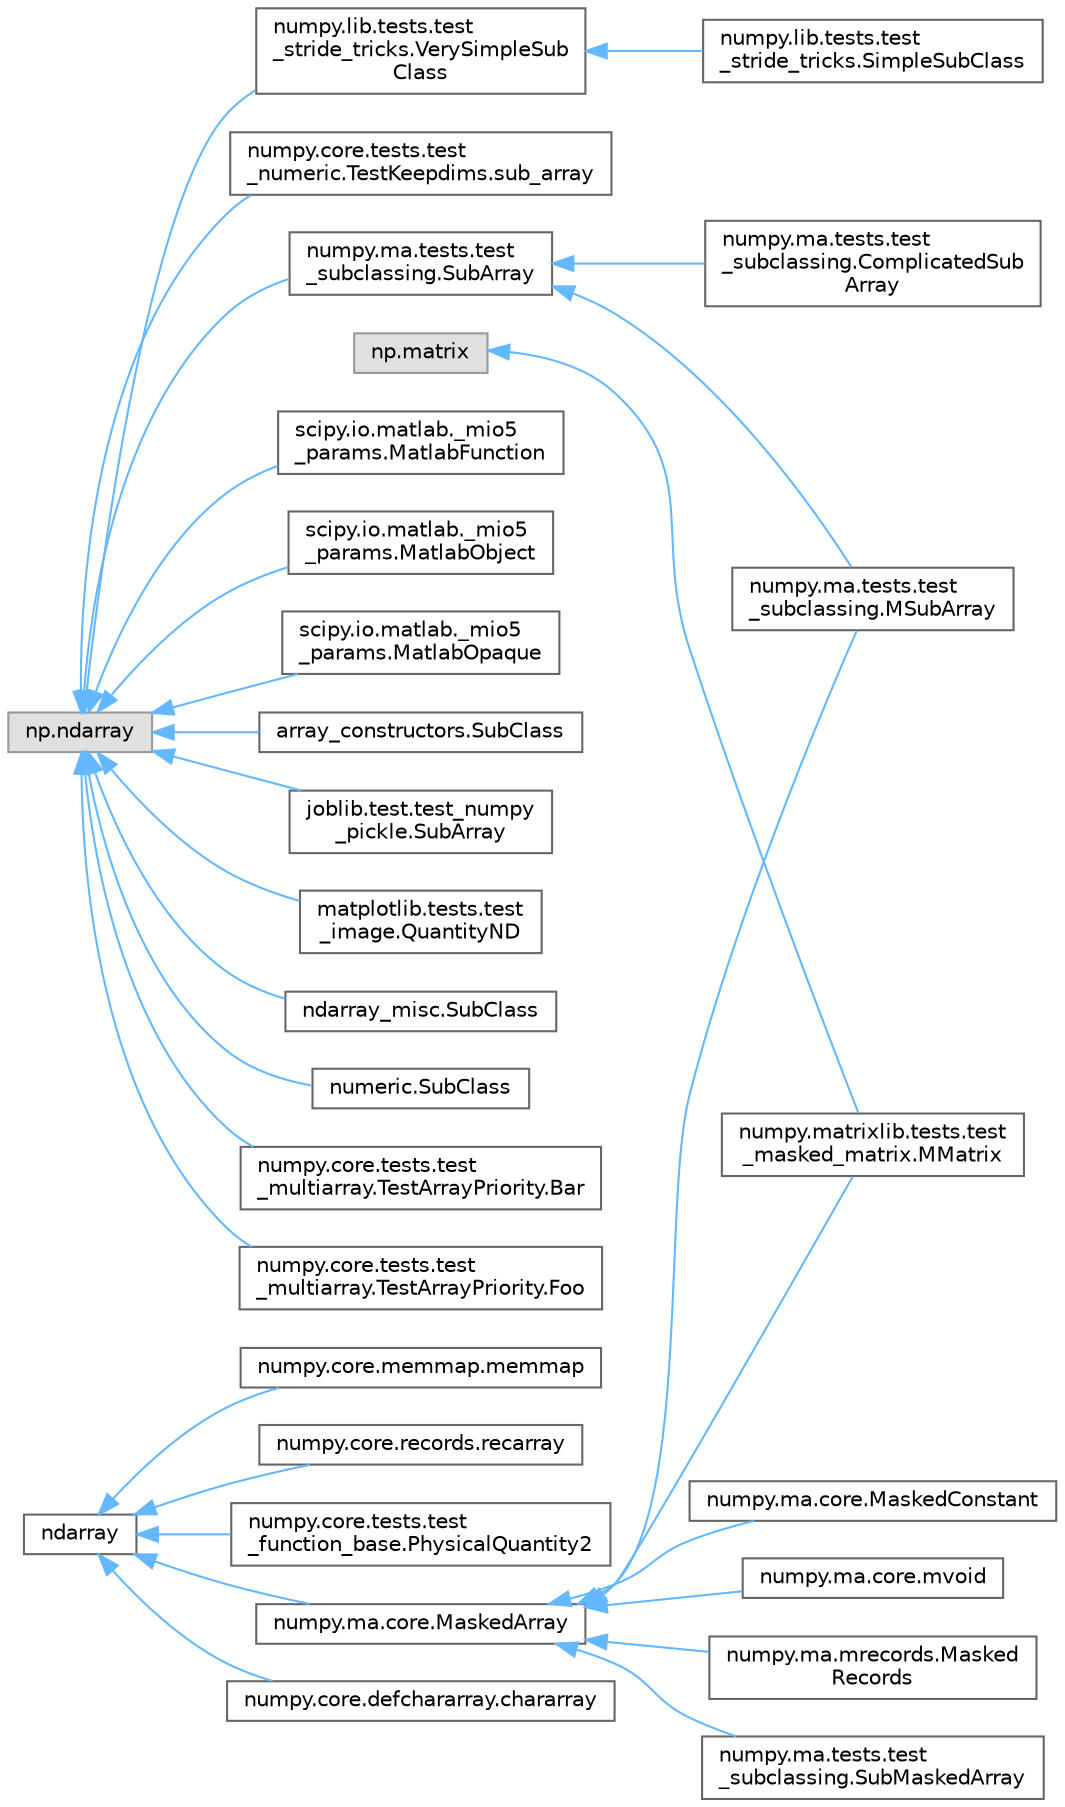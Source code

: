 digraph "Graphical Class Hierarchy"
{
 // LATEX_PDF_SIZE
  bgcolor="transparent";
  edge [fontname=Helvetica,fontsize=10,labelfontname=Helvetica,labelfontsize=10];
  node [fontname=Helvetica,fontsize=10,shape=box,height=0.2,width=0.4];
  rankdir="LR";
  Node0 [id="Node000000",label="np.matrix",height=0.2,width=0.4,color="grey60", fillcolor="#E0E0E0", style="filled",tooltip=" "];
  Node0 -> Node1 [id="edge4173_Node000000_Node000001",dir="back",color="steelblue1",style="solid",tooltip=" "];
  Node1 [id="Node000001",label="numpy.matrixlib.tests.test\l_masked_matrix.MMatrix",height=0.2,width=0.4,color="grey40", fillcolor="white", style="filled",URL="$d7/d84/classnumpy_1_1matrixlib_1_1tests_1_1test__masked__matrix_1_1MMatrix.html",tooltip=" "];
  Node24 [id="Node000024",label="ndarray",height=0.2,width=0.4,color="grey40", fillcolor="white", style="filled",URL="$de/d34/classndarray.html",tooltip=" "];
  Node24 -> Node25 [id="edge4174_Node000024_Node000025",dir="back",color="steelblue1",style="solid",tooltip=" "];
  Node25 [id="Node000025",label="numpy.core.defchararray.chararray",height=0.2,width=0.4,color="grey40", fillcolor="white", style="filled",URL="$d9/d78/classnumpy_1_1core_1_1defchararray_1_1chararray.html",tooltip=" "];
  Node24 -> Node26 [id="edge4175_Node000024_Node000026",dir="back",color="steelblue1",style="solid",tooltip=" "];
  Node26 [id="Node000026",label="numpy.core.memmap.memmap",height=0.2,width=0.4,color="grey40", fillcolor="white", style="filled",URL="$db/da4/classnumpy_1_1core_1_1memmap_1_1memmap.html",tooltip=" "];
  Node24 -> Node27 [id="edge4176_Node000024_Node000027",dir="back",color="steelblue1",style="solid",tooltip=" "];
  Node27 [id="Node000027",label="numpy.core.records.recarray",height=0.2,width=0.4,color="grey40", fillcolor="white", style="filled",URL="$de/d89/classnumpy_1_1core_1_1records_1_1recarray.html",tooltip=" "];
  Node24 -> Node28 [id="edge4177_Node000024_Node000028",dir="back",color="steelblue1",style="solid",tooltip=" "];
  Node28 [id="Node000028",label="numpy.core.tests.test\l_function_base.PhysicalQuantity2",height=0.2,width=0.4,color="grey40", fillcolor="white", style="filled",URL="$da/d4b/classnumpy_1_1core_1_1tests_1_1test__function__base_1_1PhysicalQuantity2.html",tooltip=" "];
  Node24 -> Node2 [id="edge4178_Node000024_Node000002",dir="back",color="steelblue1",style="solid",tooltip=" "];
  Node2 [id="Node000002",label="numpy.ma.core.MaskedArray",height=0.2,width=0.4,color="grey40", fillcolor="white", style="filled",URL="$dd/dce/classnumpy_1_1ma_1_1core_1_1MaskedArray.html",tooltip=" "];
  Node2 -> Node3 [id="edge4179_Node000002_Node000003",dir="back",color="steelblue1",style="solid",tooltip=" "];
  Node3 [id="Node000003",label="numpy.ma.core.MaskedConstant",height=0.2,width=0.4,color="grey40", fillcolor="white", style="filled",URL="$d3/dfe/classnumpy_1_1ma_1_1core_1_1MaskedConstant.html",tooltip=" "];
  Node2 -> Node4 [id="edge4180_Node000002_Node000004",dir="back",color="steelblue1",style="solid",tooltip=" "];
  Node4 [id="Node000004",label="numpy.ma.core.mvoid",height=0.2,width=0.4,color="grey40", fillcolor="white", style="filled",URL="$dc/d79/classnumpy_1_1ma_1_1core_1_1mvoid.html",tooltip=" "];
  Node2 -> Node5 [id="edge4181_Node000002_Node000005",dir="back",color="steelblue1",style="solid",tooltip=" "];
  Node5 [id="Node000005",label="numpy.ma.mrecords.Masked\lRecords",height=0.2,width=0.4,color="grey40", fillcolor="white", style="filled",URL="$d3/df8/classnumpy_1_1ma_1_1mrecords_1_1MaskedRecords.html",tooltip=" "];
  Node2 -> Node6 [id="edge4182_Node000002_Node000006",dir="back",color="steelblue1",style="solid",tooltip=" "];
  Node6 [id="Node000006",label="numpy.ma.tests.test\l_subclassing.MSubArray",height=0.2,width=0.4,color="grey40", fillcolor="white", style="filled",URL="$db/d7e/classnumpy_1_1ma_1_1tests_1_1test__subclassing_1_1MSubArray.html",tooltip=" "];
  Node2 -> Node23 [id="edge4183_Node000002_Node000023",dir="back",color="steelblue1",style="solid",tooltip=" "];
  Node23 [id="Node000023",label="numpy.ma.tests.test\l_subclassing.SubMaskedArray",height=0.2,width=0.4,color="grey40", fillcolor="white", style="filled",URL="$df/dd0/classnumpy_1_1ma_1_1tests_1_1test__subclassing_1_1SubMaskedArray.html",tooltip=" "];
  Node2 -> Node1 [id="edge4184_Node000002_Node000001",dir="back",color="steelblue1",style="solid",tooltip=" "];
  Node9 [id="Node000009",label="np.ndarray",height=0.2,width=0.4,color="grey60", fillcolor="#E0E0E0", style="filled",tooltip=" "];
  Node9 -> Node10 [id="edge4185_Node000009_Node000010",dir="back",color="steelblue1",style="solid",tooltip=" "];
  Node10 [id="Node000010",label="array_constructors.SubClass",height=0.2,width=0.4,color="grey40", fillcolor="white", style="filled",URL="$d5/dbc/classarray__constructors_1_1SubClass.html",tooltip=" "];
  Node9 -> Node11 [id="edge4186_Node000009_Node000011",dir="back",color="steelblue1",style="solid",tooltip=" "];
  Node11 [id="Node000011",label="joblib.test.test_numpy\l_pickle.SubArray",height=0.2,width=0.4,color="grey40", fillcolor="white", style="filled",URL="$d6/d3b/classjoblib_1_1test_1_1test__numpy__pickle_1_1SubArray.html",tooltip="Test dumping array subclasses."];
  Node9 -> Node12 [id="edge4187_Node000009_Node000012",dir="back",color="steelblue1",style="solid",tooltip=" "];
  Node12 [id="Node000012",label="matplotlib.tests.test\l_image.QuantityND",height=0.2,width=0.4,color="grey40", fillcolor="white", style="filled",URL="$d9/d59/classmatplotlib_1_1tests_1_1test__image_1_1QuantityND.html",tooltip=" "];
  Node9 -> Node13 [id="edge4188_Node000009_Node000013",dir="back",color="steelblue1",style="solid",tooltip=" "];
  Node13 [id="Node000013",label="ndarray_misc.SubClass",height=0.2,width=0.4,color="grey40", fillcolor="white", style="filled",URL="$da/d7c/classndarray__misc_1_1SubClass.html",tooltip=" "];
  Node9 -> Node14 [id="edge4189_Node000009_Node000014",dir="back",color="steelblue1",style="solid",tooltip=" "];
  Node14 [id="Node000014",label="numeric.SubClass",height=0.2,width=0.4,color="grey40", fillcolor="white", style="filled",URL="$d0/d5c/classnumeric_1_1SubClass.html",tooltip=" "];
  Node9 -> Node15 [id="edge4190_Node000009_Node000015",dir="back",color="steelblue1",style="solid",tooltip=" "];
  Node15 [id="Node000015",label="numpy.core.tests.test\l_multiarray.TestArrayPriority.Bar",height=0.2,width=0.4,color="grey40", fillcolor="white", style="filled",URL="$d9/df7/classnumpy_1_1core_1_1tests_1_1test__multiarray_1_1TestArrayPriority_1_1Bar.html",tooltip=" "];
  Node9 -> Node16 [id="edge4191_Node000009_Node000016",dir="back",color="steelblue1",style="solid",tooltip=" "];
  Node16 [id="Node000016",label="numpy.core.tests.test\l_multiarray.TestArrayPriority.Foo",height=0.2,width=0.4,color="grey40", fillcolor="white", style="filled",URL="$db/dd0/classnumpy_1_1core_1_1tests_1_1test__multiarray_1_1TestArrayPriority_1_1Foo.html",tooltip=" "];
  Node9 -> Node17 [id="edge4192_Node000009_Node000017",dir="back",color="steelblue1",style="solid",tooltip=" "];
  Node17 [id="Node000017",label="numpy.core.tests.test\l_numeric.TestKeepdims.sub_array",height=0.2,width=0.4,color="grey40", fillcolor="white", style="filled",URL="$d6/d20/classnumpy_1_1core_1_1tests_1_1test__numeric_1_1TestKeepdims_1_1sub__array.html",tooltip=" "];
  Node9 -> Node18 [id="edge4193_Node000009_Node000018",dir="back",color="steelblue1",style="solid",tooltip=" "];
  Node18 [id="Node000018",label="numpy.lib.tests.test\l_stride_tricks.VerySimpleSub\lClass",height=0.2,width=0.4,color="grey40", fillcolor="white", style="filled",URL="$d8/d8e/classnumpy_1_1lib_1_1tests_1_1test__stride__tricks_1_1VerySimpleSubClass.html",tooltip=" "];
  Node18 -> Node19 [id="edge4194_Node000018_Node000019",dir="back",color="steelblue1",style="solid",tooltip=" "];
  Node19 [id="Node000019",label="numpy.lib.tests.test\l_stride_tricks.SimpleSubClass",height=0.2,width=0.4,color="grey40", fillcolor="white", style="filled",URL="$db/da0/classnumpy_1_1lib_1_1tests_1_1test__stride__tricks_1_1SimpleSubClass.html",tooltip=" "];
  Node9 -> Node7 [id="edge4195_Node000009_Node000007",dir="back",color="steelblue1",style="solid",tooltip=" "];
  Node7 [id="Node000007",label="numpy.ma.tests.test\l_subclassing.SubArray",height=0.2,width=0.4,color="grey40", fillcolor="white", style="filled",URL="$d5/d04/classnumpy_1_1ma_1_1tests_1_1test__subclassing_1_1SubArray.html",tooltip=" "];
  Node7 -> Node8 [id="edge4196_Node000007_Node000008",dir="back",color="steelblue1",style="solid",tooltip=" "];
  Node8 [id="Node000008",label="numpy.ma.tests.test\l_subclassing.ComplicatedSub\lArray",height=0.2,width=0.4,color="grey40", fillcolor="white", style="filled",URL="$dd/d0d/classnumpy_1_1ma_1_1tests_1_1test__subclassing_1_1ComplicatedSubArray.html",tooltip=" "];
  Node7 -> Node6 [id="edge4197_Node000007_Node000006",dir="back",color="steelblue1",style="solid",tooltip=" "];
  Node9 -> Node20 [id="edge4198_Node000009_Node000020",dir="back",color="steelblue1",style="solid",tooltip=" "];
  Node20 [id="Node000020",label="scipy.io.matlab._mio5\l_params.MatlabFunction",height=0.2,width=0.4,color="grey40", fillcolor="white", style="filled",URL="$da/dda/classscipy_1_1io_1_1matlab_1_1__mio5__params_1_1MatlabFunction.html",tooltip=" "];
  Node9 -> Node21 [id="edge4199_Node000009_Node000021",dir="back",color="steelblue1",style="solid",tooltip=" "];
  Node21 [id="Node000021",label="scipy.io.matlab._mio5\l_params.MatlabObject",height=0.2,width=0.4,color="grey40", fillcolor="white", style="filled",URL="$dc/d8a/classscipy_1_1io_1_1matlab_1_1__mio5__params_1_1MatlabObject.html",tooltip=" "];
  Node9 -> Node22 [id="edge4200_Node000009_Node000022",dir="back",color="steelblue1",style="solid",tooltip=" "];
  Node22 [id="Node000022",label="scipy.io.matlab._mio5\l_params.MatlabOpaque",height=0.2,width=0.4,color="grey40", fillcolor="white", style="filled",URL="$d3/da9/classscipy_1_1io_1_1matlab_1_1__mio5__params_1_1MatlabOpaque.html",tooltip=" "];
}
